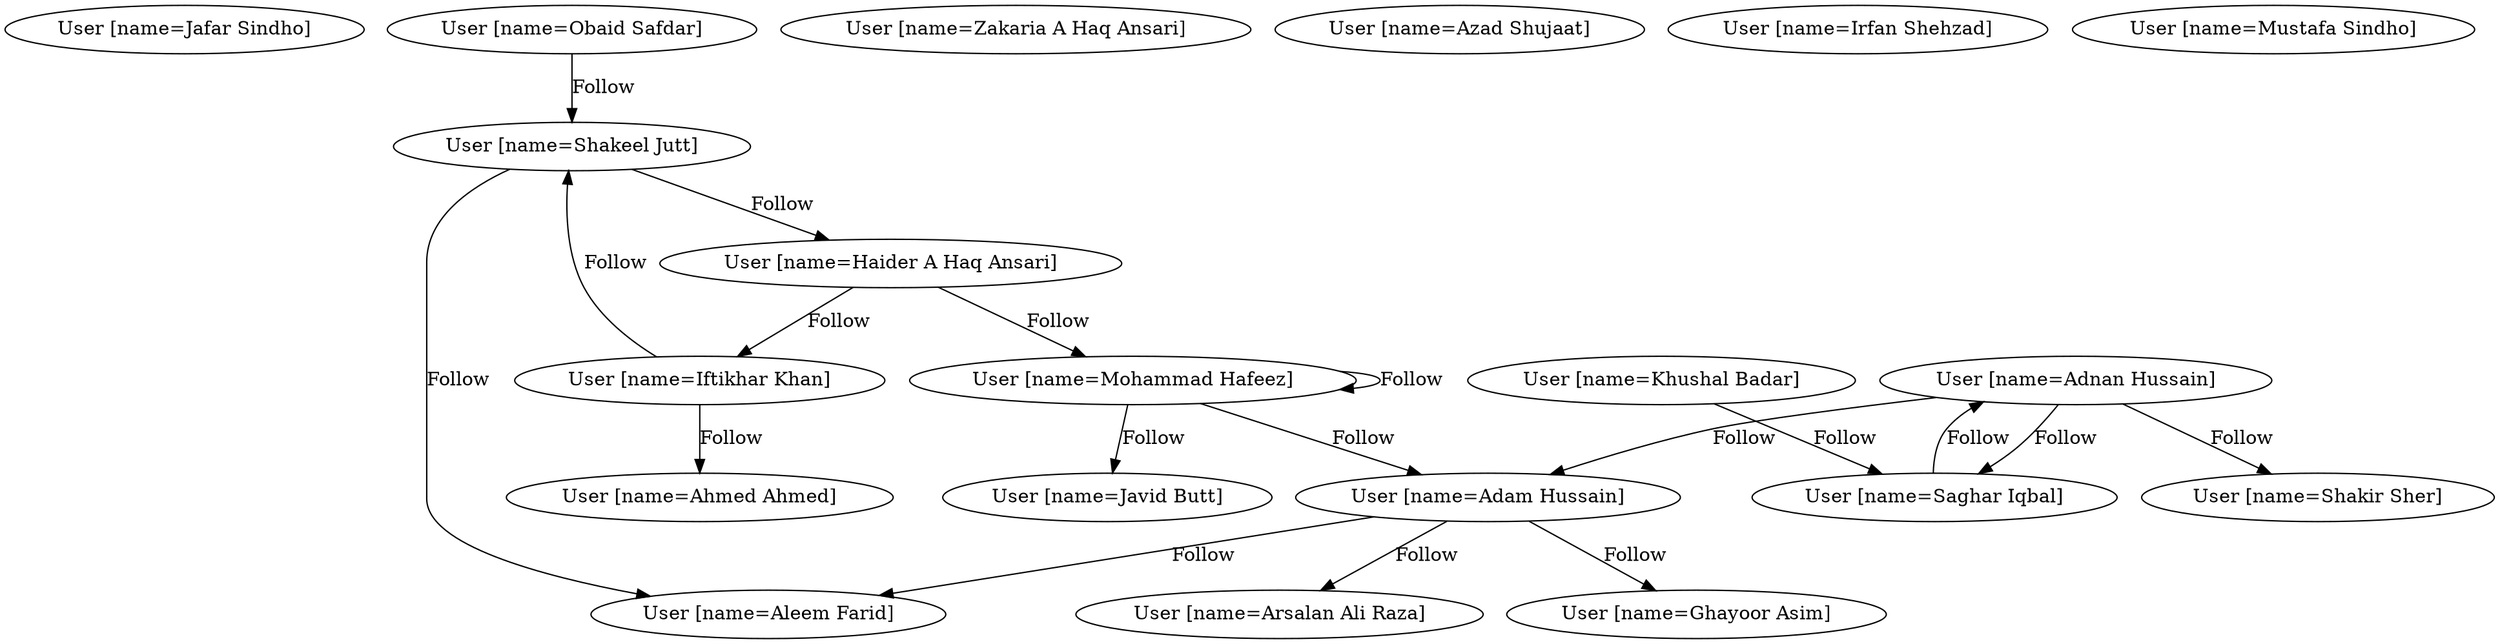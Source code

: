 strict digraph G {
  Jafar_Sindho [ label="User [name=Jafar Sindho]" ];
  Obaid_Safdar [ label="User [name=Obaid Safdar]" ];
  Adnan_Hussain [ label="User [name=Adnan Hussain]" ];
  Zakaria_A_Haq_Ansari [ label="User [name=Zakaria A Haq Ansari]" ];
  Azad_Shujaat [ label="User [name=Azad Shujaat]" ];
  Javid_Butt [ label="User [name=Javid Butt]" ];
  Ahmed_Ahmed [ label="User [name=Ahmed Ahmed]" ];
  Khushal_Badar [ label="User [name=Khushal Badar]" ];
  Iftikhar_Khan [ label="User [name=Iftikhar Khan]" ];
  Aleem_Farid [ label="User [name=Aleem Farid]" ];
  Arsalan_Ali_Raza [ label="User [name=Arsalan Ali Raza]" ];
  Irfan_Shehzad [ label="User [name=Irfan Shehzad]" ];
  Saghar_Iqbal [ label="User [name=Saghar Iqbal]" ];
  Shakir_Sher [ label="User [name=Shakir Sher]" ];
  Mustafa_Sindho [ label="User [name=Mustafa Sindho]" ];
  Shakeel_Jutt [ label="User [name=Shakeel Jutt]" ];
  Mohammad_Hafeez [ label="User [name=Mohammad Hafeez]" ];
  Adam_Hussain [ label="User [name=Adam Hussain]" ];
  Haider_A_Haq_Ansari [ label="User [name=Haider A Haq Ansari]" ];
  Ghayoor_Asim [ label="User [name=Ghayoor Asim]" ];
  Adnan_Hussain -> Shakir_Sher [ label="Follow" ];
  Shakeel_Jutt -> Aleem_Farid [ label="Follow" ];
  Haider_A_Haq_Ansari -> Mohammad_Hafeez [ label="Follow" ];
  Adam_Hussain -> Ghayoor_Asim [ label="Follow" ];
  Mohammad_Hafeez -> Adam_Hussain [ label="Follow" ];
  Adnan_Hussain -> Saghar_Iqbal [ label="Follow" ];
  Mohammad_Hafeez -> Javid_Butt [ label="Follow" ];
  Shakeel_Jutt -> Haider_A_Haq_Ansari [ label="Follow" ];
  Adnan_Hussain -> Adam_Hussain [ label="Follow" ];
  Obaid_Safdar -> Shakeel_Jutt [ label="Follow" ];
  Adam_Hussain -> Aleem_Farid [ label="Follow" ];
  Iftikhar_Khan -> Ahmed_Ahmed [ label="Follow" ];
  Mohammad_Hafeez -> Mohammad_Hafeez [ label="Follow" ];
  Saghar_Iqbal -> Adnan_Hussain [ label="Follow" ];
  Adam_Hussain -> Arsalan_Ali_Raza [ label="Follow" ];
  Khushal_Badar -> Saghar_Iqbal [ label="Follow" ];
  Haider_A_Haq_Ansari -> Iftikhar_Khan [ label="Follow" ];
  Iftikhar_Khan -> Shakeel_Jutt [ label="Follow" ];
}
